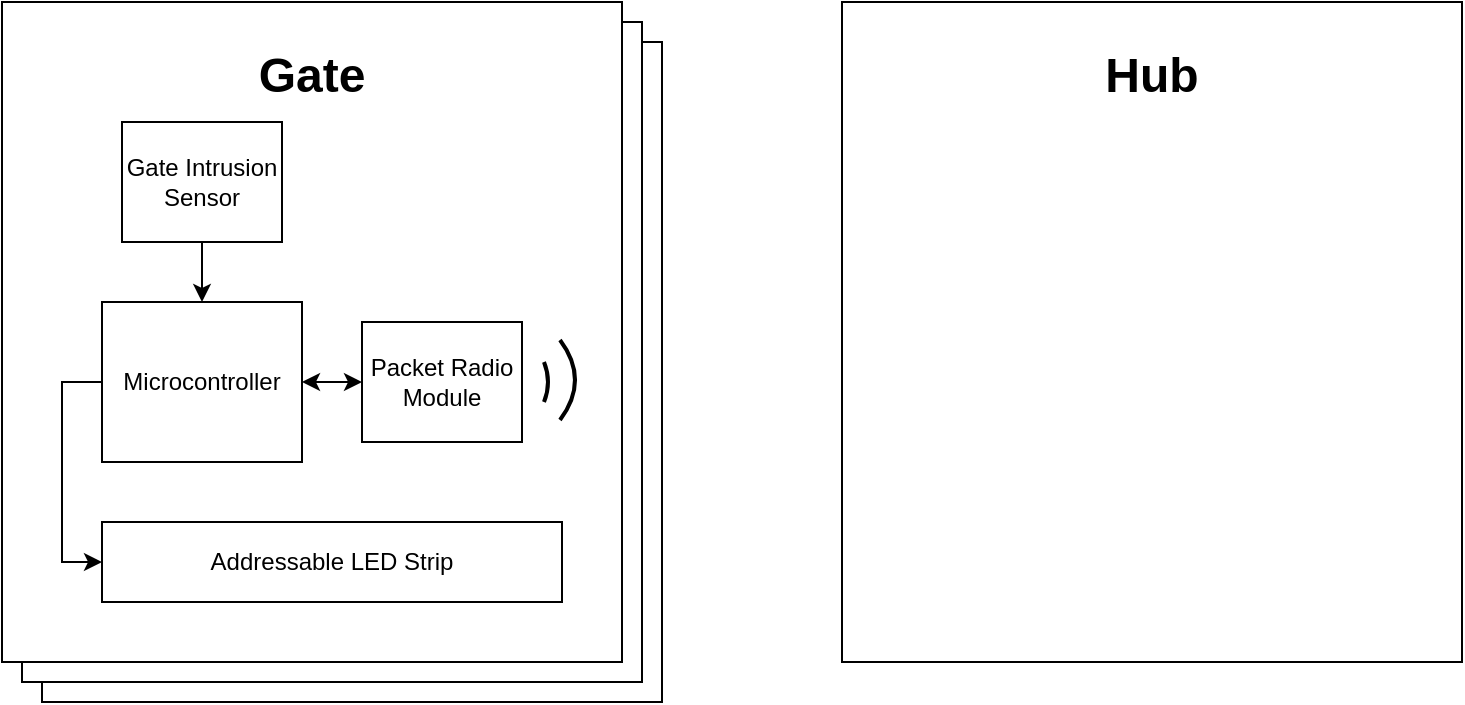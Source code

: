<mxfile version="13.1.14" type="github">
  <diagram id="nOqOav5aMlZjb4SdeDEt" name="Page-1">
    <mxGraphModel dx="981" dy="530" grid="1" gridSize="10" guides="1" tooltips="1" connect="1" arrows="1" fold="1" page="1" pageScale="1" pageWidth="850" pageHeight="1100" math="0" shadow="0">
      <root>
        <mxCell id="0" />
        <mxCell id="1" parent="0" />
        <mxCell id="5pYMyqigsoENCdxfJZoZ-21" value="&lt;h1&gt;Gate&lt;/h1&gt;" style="rounded=0;whiteSpace=wrap;html=1;verticalAlign=top;" vertex="1" parent="1">
          <mxGeometry x="90" y="70" width="310" height="330" as="geometry" />
        </mxCell>
        <mxCell id="5pYMyqigsoENCdxfJZoZ-20" value="&lt;h1&gt;Gate&lt;/h1&gt;" style="rounded=0;whiteSpace=wrap;html=1;verticalAlign=top;" vertex="1" parent="1">
          <mxGeometry x="80" y="60" width="310" height="330" as="geometry" />
        </mxCell>
        <mxCell id="5pYMyqigsoENCdxfJZoZ-3" value="" style="group" vertex="1" connectable="0" parent="1">
          <mxGeometry x="70" y="50" width="310" height="330" as="geometry" />
        </mxCell>
        <mxCell id="END-b4mn2yaemP2o6eA5-15" value="" style="group" parent="5pYMyqigsoENCdxfJZoZ-3" vertex="1" connectable="0">
          <mxGeometry width="310" height="330" as="geometry" />
        </mxCell>
        <mxCell id="END-b4mn2yaemP2o6eA5-9" value="&lt;h1&gt;Gate&lt;/h1&gt;" style="rounded=0;whiteSpace=wrap;html=1;verticalAlign=top;" parent="END-b4mn2yaemP2o6eA5-15" vertex="1">
          <mxGeometry width="310" height="330" as="geometry" />
        </mxCell>
        <mxCell id="END-b4mn2yaemP2o6eA5-4" value="" style="group" parent="END-b4mn2yaemP2o6eA5-15" vertex="1" connectable="0">
          <mxGeometry x="50" y="150" width="100" height="80" as="geometry" />
        </mxCell>
        <mxCell id="END-b4mn2yaemP2o6eA5-2" value="" style="rounded=0;whiteSpace=wrap;html=1;" parent="END-b4mn2yaemP2o6eA5-4" vertex="1">
          <mxGeometry width="100" height="80" as="geometry" />
        </mxCell>
        <mxCell id="END-b4mn2yaemP2o6eA5-3" value="Microcontroller" style="text;html=1;strokeColor=none;fillColor=none;align=center;verticalAlign=middle;whiteSpace=wrap;rounded=0;" parent="END-b4mn2yaemP2o6eA5-4" vertex="1">
          <mxGeometry x="10" y="25" width="80" height="30" as="geometry" />
        </mxCell>
        <mxCell id="END-b4mn2yaemP2o6eA5-7" style="edgeStyle=orthogonalEdgeStyle;rounded=0;orthogonalLoop=1;jettySize=auto;html=1;exitX=0;exitY=0.5;exitDx=0;exitDy=0;entryX=1;entryY=0.5;entryDx=0;entryDy=0;startArrow=classic;startFill=1;" parent="END-b4mn2yaemP2o6eA5-15" source="END-b4mn2yaemP2o6eA5-6" target="END-b4mn2yaemP2o6eA5-2" edge="1">
          <mxGeometry relative="1" as="geometry" />
        </mxCell>
        <mxCell id="END-b4mn2yaemP2o6eA5-6" value="Packet Radio Module" style="rounded=0;whiteSpace=wrap;html=1;" parent="END-b4mn2yaemP2o6eA5-15" vertex="1">
          <mxGeometry x="180" y="160" width="80" height="60" as="geometry" />
        </mxCell>
        <mxCell id="END-b4mn2yaemP2o6eA5-12" style="edgeStyle=orthogonalEdgeStyle;rounded=0;orthogonalLoop=1;jettySize=auto;html=1;exitX=0.5;exitY=1;exitDx=0;exitDy=0;entryX=0.5;entryY=0;entryDx=0;entryDy=0;startArrow=none;startFill=0;endArrow=classic;endFill=1;" parent="END-b4mn2yaemP2o6eA5-15" source="END-b4mn2yaemP2o6eA5-10" target="END-b4mn2yaemP2o6eA5-2" edge="1">
          <mxGeometry relative="1" as="geometry" />
        </mxCell>
        <mxCell id="END-b4mn2yaemP2o6eA5-10" value="Gate Intrusion Sensor" style="rounded=0;whiteSpace=wrap;html=1;" parent="END-b4mn2yaemP2o6eA5-15" vertex="1">
          <mxGeometry x="60" y="60" width="80" height="60" as="geometry" />
        </mxCell>
        <mxCell id="END-b4mn2yaemP2o6eA5-14" style="edgeStyle=orthogonalEdgeStyle;rounded=0;orthogonalLoop=1;jettySize=auto;html=1;exitX=0;exitY=0.5;exitDx=0;exitDy=0;entryX=0;entryY=0.5;entryDx=0;entryDy=0;startArrow=classic;startFill=1;endArrow=none;endFill=0;" parent="END-b4mn2yaemP2o6eA5-15" source="END-b4mn2yaemP2o6eA5-13" target="END-b4mn2yaemP2o6eA5-2" edge="1">
          <mxGeometry relative="1" as="geometry" />
        </mxCell>
        <mxCell id="END-b4mn2yaemP2o6eA5-13" value="Addressable LED Strip" style="rounded=0;whiteSpace=wrap;html=1;" parent="END-b4mn2yaemP2o6eA5-15" vertex="1">
          <mxGeometry x="50" y="260" width="230" height="40" as="geometry" />
        </mxCell>
        <mxCell id="5pYMyqigsoENCdxfJZoZ-2" value="" style="group" vertex="1" connectable="0" parent="5pYMyqigsoENCdxfJZoZ-3">
          <mxGeometry x="275" y="189" width="19" height="1" as="geometry" />
        </mxCell>
        <mxCell id="END-b4mn2yaemP2o6eA5-17" value="" style="curved=1;endArrow=none;html=1;endFill=0;strokeWidth=2;" parent="5pYMyqigsoENCdxfJZoZ-2" edge="1">
          <mxGeometry width="50" height="50" relative="1" as="geometry">
            <mxPoint x="4" y="20" as="sourcePoint" />
            <mxPoint x="4" y="-20" as="targetPoint" />
            <Array as="points">
              <mxPoint x="19" />
            </Array>
          </mxGeometry>
        </mxCell>
        <mxCell id="5pYMyqigsoENCdxfJZoZ-1" value="" style="curved=1;endArrow=none;html=1;endFill=0;strokeWidth=2;" edge="1" parent="5pYMyqigsoENCdxfJZoZ-2">
          <mxGeometry width="50" height="50" relative="1" as="geometry">
            <mxPoint x="-4" y="11" as="sourcePoint" />
            <mxPoint x="-4" y="-9" as="targetPoint" />
            <Array as="points">
              <mxPoint y="1" />
            </Array>
          </mxGeometry>
        </mxCell>
        <mxCell id="5pYMyqigsoENCdxfJZoZ-19" value="&lt;h1&gt;Hub&lt;/h1&gt;" style="rounded=0;whiteSpace=wrap;html=1;verticalAlign=top;" vertex="1" parent="1">
          <mxGeometry x="490" y="50" width="310" height="330" as="geometry" />
        </mxCell>
      </root>
    </mxGraphModel>
  </diagram>
</mxfile>
